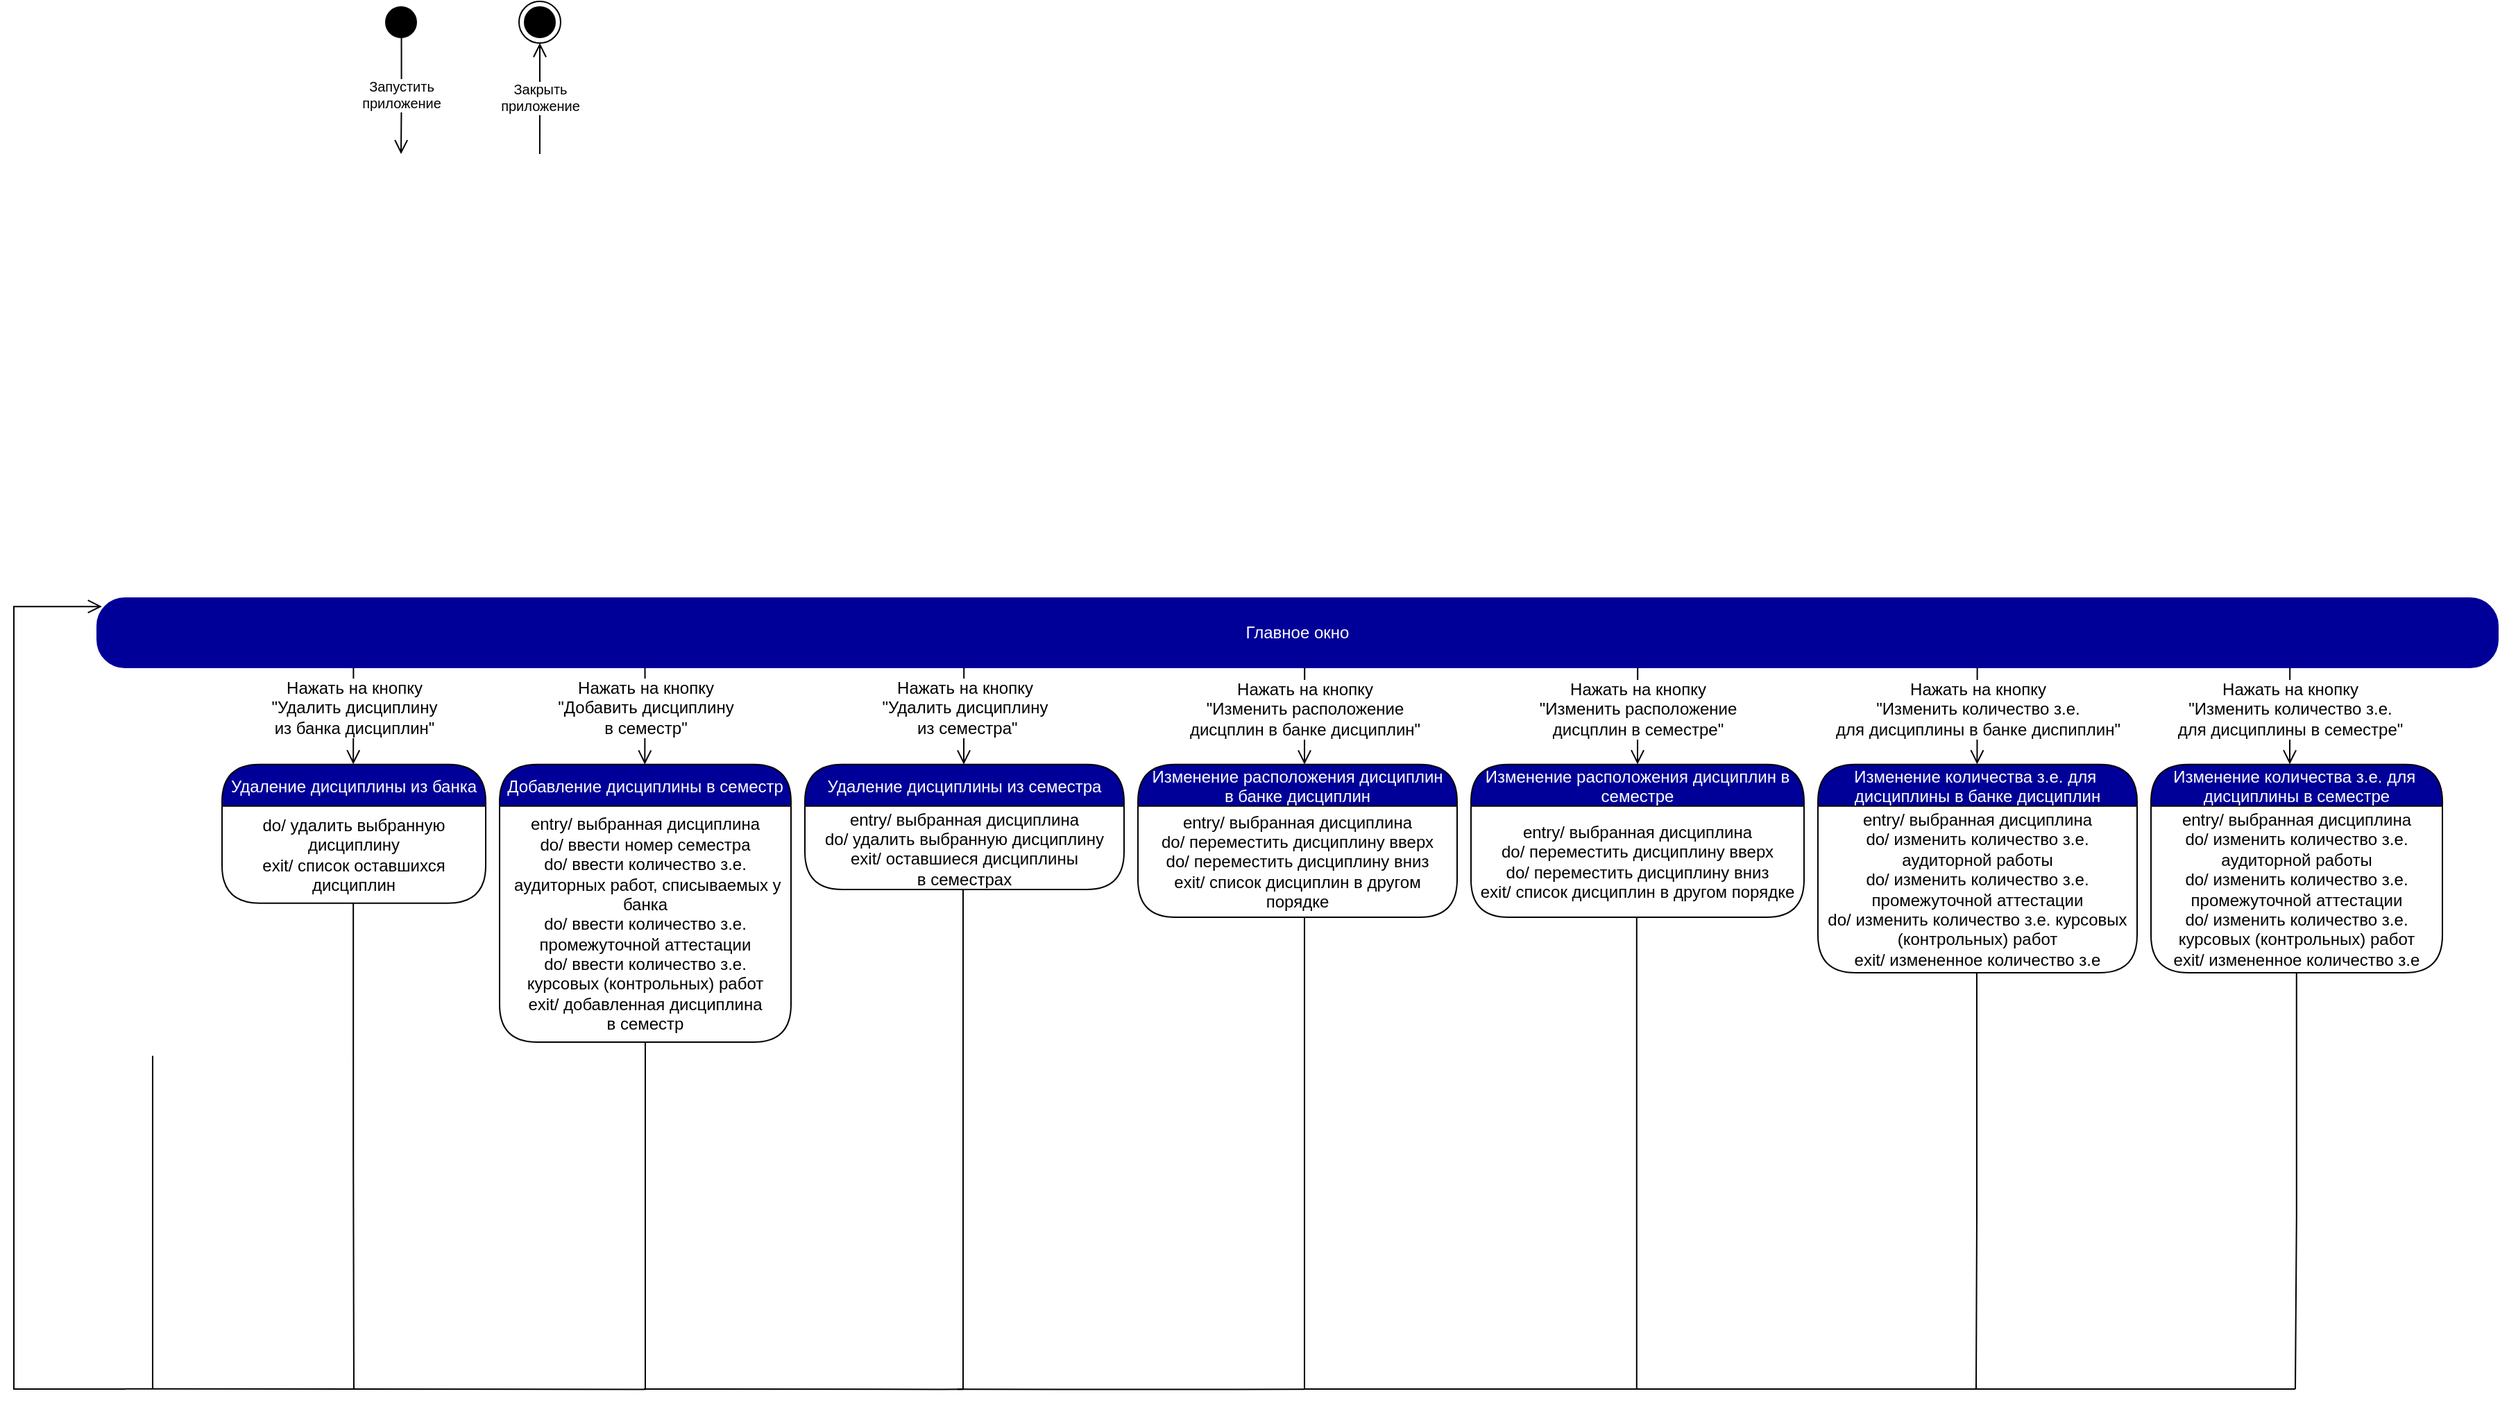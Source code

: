 <mxfile version="16.5.1" type="device"><diagram id="etlDYVYETBeBH645nl2H" name="Page-1"><mxGraphModel dx="1483" dy="943" grid="1" gridSize="10" guides="1" tooltips="1" connect="1" arrows="1" fold="1" page="1" pageScale="1" pageWidth="850" pageHeight="1100" math="0" shadow="0"><root><mxCell id="0"/><mxCell id="1" parent="0"/><mxCell id="867nS2tPv7f6M5Oq-kr3-5" value="" style="ellipse;html=1;shape=startState;fillColor=#000000;strokeColor=#000000;fontColor=#000099;" parent="1" vertex="1"><mxGeometry x="384" y="20" width="30" height="30" as="geometry"/></mxCell><mxCell id="867nS2tPv7f6M5Oq-kr3-6" value="Запустить &lt;br style=&quot;font-size: 10px;&quot;&gt;приложение" style="edgeStyle=orthogonalEdgeStyle;html=1;verticalAlign=bottom;endArrow=open;endSize=8;strokeColor=#030000;rounded=0;exitX=0.509;exitY=0.876;exitDx=0;exitDy=0;exitPerimeter=0;spacingBottom=-14;fontSize=10;" parent="1" source="867nS2tPv7f6M5Oq-kr3-5" edge="1"><mxGeometry relative="1" as="geometry"><mxPoint x="399" y="130" as="targetPoint"/><mxPoint x="369" y="90" as="sourcePoint"/></mxGeometry></mxCell><mxCell id="867nS2tPv7f6M5Oq-kr3-8" value="Закрыть&lt;br style=&quot;font-size: 10px;&quot;&gt;приложение" style="edgeStyle=orthogonalEdgeStyle;html=1;verticalAlign=bottom;endArrow=open;endSize=8;strokeColor=#030000;rounded=0;spacingBottom=-14;fontSize=10;entryX=0.5;entryY=1;entryDx=0;entryDy=0;exitX=0.781;exitY=0;exitDx=0;exitDy=0;exitPerimeter=0;" parent="1" target="867nS2tPv7f6M5Oq-kr3-9" edge="1"><mxGeometry relative="1" as="geometry"><mxPoint x="594" y="100" as="targetPoint"/><mxPoint x="498.96" y="130" as="sourcePoint"/><Array as="points"><mxPoint x="499" y="90"/><mxPoint x="499" y="90"/></Array></mxGeometry></mxCell><mxCell id="867nS2tPv7f6M5Oq-kr3-9" value="" style="ellipse;html=1;shape=endState;fillColor=#000000;strokeColor=#030000;" parent="1" vertex="1"><mxGeometry x="484" y="20" width="30" height="30" as="geometry"/></mxCell><mxCell id="qDviGn5YjymdtYlAbA-W-9" value="Главное окно" style="rounded=1;whiteSpace=wrap;html=1;arcSize=40;fontColor=#FFFFFF;fillColor=#000099;strokeColor=#000099;" parent="1" vertex="1"><mxGeometry x="180" y="450" width="1730" height="50" as="geometry"/></mxCell><mxCell id="qDviGn5YjymdtYlAbA-W-95" value="" style="edgeStyle=orthogonalEdgeStyle;html=1;verticalAlign=bottom;endArrow=none;endSize=8;strokeColor=#000000;rounded=0;fontSize=10;exitX=0.5;exitY=1;exitDx=0;exitDy=0;endFill=0;" parent="1" edge="1"><mxGeometry relative="1" as="geometry"><mxPoint x="220.0" y="1019.82" as="targetPoint"/><mxPoint x="220.0" y="779.82" as="sourcePoint"/><Array as="points"><mxPoint x="220.0" y="959.82"/></Array></mxGeometry></mxCell><mxCell id="psjXjGhAPFQ-x1jHjVS4-1" value="" style="edgeStyle=orthogonalEdgeStyle;html=1;verticalAlign=bottom;endArrow=open;endSize=8;strokeColor=#000000;rounded=0;fontSize=10;exitX=0.097;exitY=1.006;exitDx=0;exitDy=0;exitPerimeter=0;entryX=0.154;entryY=0;entryDx=0;entryDy=0;entryPerimeter=0;" parent="1" edge="1"><mxGeometry relative="1" as="geometry"><mxPoint x="364.583" y="569.7" as="targetPoint"/><mxPoint x="364.69" y="500" as="sourcePoint"/><Array as="points"><mxPoint x="364.52" y="509.7"/></Array></mxGeometry></mxCell><mxCell id="psjXjGhAPFQ-x1jHjVS4-2" value="Нажать на кнопку&lt;br&gt;&quot;Удалить дисциплину &lt;br&gt;из банка дисциплин&quot;" style="edgeLabel;html=1;align=center;verticalAlign=middle;resizable=0;points=[];fontSize=12;" parent="psjXjGhAPFQ-x1jHjVS4-1" vertex="1" connectable="0"><mxGeometry x="-0.252" y="2" relative="1" as="geometry"><mxPoint x="-2" y="3" as="offset"/></mxGeometry></mxCell><mxCell id="psjXjGhAPFQ-x1jHjVS4-3" value="" style="edgeStyle=orthogonalEdgeStyle;html=1;verticalAlign=bottom;endArrow=open;endSize=8;strokeColor=#000000;rounded=0;fontSize=10;exitX=0.097;exitY=1.006;exitDx=0;exitDy=0;exitPerimeter=0;entryX=0.154;entryY=0;entryDx=0;entryDy=0;entryPerimeter=0;" parent="1" edge="1"><mxGeometry relative="1" as="geometry"><mxPoint x="804.503" y="569.82" as="targetPoint"/><mxPoint x="804.61" y="500.12" as="sourcePoint"/><Array as="points"><mxPoint x="804.44" y="509.82"/></Array></mxGeometry></mxCell><mxCell id="psjXjGhAPFQ-x1jHjVS4-4" value="Нажать на кнопку&lt;br&gt;&quot;Удалить дисциплину&lt;br&gt;&amp;nbsp;из семестра&quot;" style="edgeLabel;html=1;align=center;verticalAlign=middle;resizable=0;points=[];fontSize=12;" parent="psjXjGhAPFQ-x1jHjVS4-3" vertex="1" connectable="0"><mxGeometry x="-0.252" y="2" relative="1" as="geometry"><mxPoint x="-2" y="3" as="offset"/></mxGeometry></mxCell><mxCell id="psjXjGhAPFQ-x1jHjVS4-5" value="" style="edgeStyle=orthogonalEdgeStyle;html=1;verticalAlign=bottom;endArrow=open;endSize=8;strokeColor=#000000;rounded=0;fontSize=10;exitX=0.097;exitY=1.006;exitDx=0;exitDy=0;exitPerimeter=0;entryX=0.154;entryY=0;entryDx=0;entryDy=0;entryPerimeter=0;" parent="1" edge="1"><mxGeometry relative="1" as="geometry"><mxPoint x="574.643" y="569.82" as="targetPoint"/><mxPoint x="574.75" y="500.12" as="sourcePoint"/><Array as="points"><mxPoint x="574.58" y="509.82"/></Array></mxGeometry></mxCell><mxCell id="psjXjGhAPFQ-x1jHjVS4-6" value="Нажать на кнопку&lt;br&gt;&quot;Добавить дисциплину&lt;br&gt;в семестр&quot;" style="edgeLabel;html=1;align=center;verticalAlign=middle;resizable=0;points=[];fontSize=12;" parent="psjXjGhAPFQ-x1jHjVS4-5" vertex="1" connectable="0"><mxGeometry x="-0.252" y="2" relative="1" as="geometry"><mxPoint x="-2" y="3" as="offset"/></mxGeometry></mxCell><mxCell id="psjXjGhAPFQ-x1jHjVS4-7" value="Удаление дисциплины из банка" style="swimlane;fontStyle=0;align=center;verticalAlign=middle;childLayout=stackLayout;horizontal=1;startSize=30;horizontalStack=0;resizeParent=0;resizeLast=1;container=0;fontColor=#FFFFFF;collapsible=0;rounded=1;arcSize=30;strokeColor=#030000;fillColor=#000099;swimlaneFillColor=#FFFFFF;dropTarget=0;fontSize=12;" parent="1" vertex="1"><mxGeometry x="270" y="569.82" width="190" height="100" as="geometry"/></mxCell><mxCell id="psjXjGhAPFQ-x1jHjVS4-8" value="do/ удалить выбранную дисциплину&lt;br&gt;exit/ список оставшихся дисциплин" style="text;html=1;strokeColor=none;fillColor=none;align=center;verticalAlign=middle;spacingLeft=4;spacingRight=4;whiteSpace=wrap;overflow=hidden;rotatable=0;fontColor=#000000;fontSize=12;" parent="psjXjGhAPFQ-x1jHjVS4-7" vertex="1"><mxGeometry y="30" width="190" height="70" as="geometry"/></mxCell><mxCell id="psjXjGhAPFQ-x1jHjVS4-9" value="" style="edgeStyle=orthogonalEdgeStyle;html=1;verticalAlign=bottom;endArrow=none;endSize=8;strokeColor=#000000;rounded=0;fontSize=10;exitX=0.5;exitY=1;exitDx=0;exitDy=0;endFill=0;" parent="1" edge="1"><mxGeometry relative="1" as="geometry"><mxPoint x="365" y="1020" as="targetPoint"/><mxPoint x="364.58" y="669.82" as="sourcePoint"/><Array as="points"><mxPoint x="364.58" y="849.82"/></Array></mxGeometry></mxCell><mxCell id="psjXjGhAPFQ-x1jHjVS4-12" value="" style="edgeStyle=orthogonalEdgeStyle;html=1;verticalAlign=bottom;endArrow=none;endSize=8;strokeColor=#000000;rounded=0;fontSize=10;endFill=0;" parent="1" edge="1"><mxGeometry relative="1" as="geometry"><mxPoint x="200.0" y="1019.82" as="targetPoint"/><mxPoint x="365.5" y="1020" as="sourcePoint"/><Array as="points"><mxPoint x="364" y="1020"/><mxPoint x="364" y="1020"/></Array></mxGeometry></mxCell><mxCell id="psjXjGhAPFQ-x1jHjVS4-13" value="Добавление дисциплины в семестр" style="swimlane;fontStyle=0;align=center;verticalAlign=middle;childLayout=stackLayout;horizontal=1;startSize=30;horizontalStack=0;resizeParent=0;resizeLast=1;container=0;fontColor=#FFFFFF;collapsible=0;rounded=1;arcSize=30;strokeColor=#030000;fillColor=#000099;swimlaneFillColor=#FFFFFF;dropTarget=0;fontSize=12;" parent="1" vertex="1"><mxGeometry x="470" y="569.82" width="210" height="200.18" as="geometry"/></mxCell><mxCell id="psjXjGhAPFQ-x1jHjVS4-14" value="entry/ выбранная дисциплина&lt;br&gt;do/ ввести номер семестра&lt;br&gt;do/ ввести количество з.е.&lt;br&gt;&amp;nbsp;аудиторных работ, списываемых у банка&lt;br&gt;do/ ввести количество з.е. промежуточной аттестации&lt;br&gt;do/ ввести количество з.е. курсовых (контрольных) работ&lt;br&gt;exit/ добавленная дисциплина&lt;br&gt;в семестр" style="text;html=1;strokeColor=none;fillColor=none;align=center;verticalAlign=middle;spacingLeft=4;spacingRight=4;whiteSpace=wrap;overflow=hidden;rotatable=0;fontColor=#000000;fontSize=12;" parent="psjXjGhAPFQ-x1jHjVS4-13" vertex="1"><mxGeometry y="30" width="210" height="170.18" as="geometry"/></mxCell><mxCell id="psjXjGhAPFQ-x1jHjVS4-15" value="" style="edgeStyle=orthogonalEdgeStyle;html=1;verticalAlign=bottom;endArrow=none;endSize=8;strokeColor=#000000;rounded=0;fontSize=10;endFill=0;exitX=0.5;exitY=1;exitDx=0;exitDy=0;" parent="1" source="psjXjGhAPFQ-x1jHjVS4-14" edge="1"><mxGeometry relative="1" as="geometry"><mxPoint x="575" y="1020" as="targetPoint"/><mxPoint x="575" y="790" as="sourcePoint"/><Array as="points"/></mxGeometry></mxCell><mxCell id="psjXjGhAPFQ-x1jHjVS4-16" value="" style="edgeStyle=orthogonalEdgeStyle;html=1;verticalAlign=bottom;endArrow=none;endSize=8;strokeColor=#000000;rounded=0;fontSize=10;endFill=0;" parent="1" edge="1"><mxGeometry relative="1" as="geometry"><mxPoint x="360" y="1020" as="targetPoint"/><mxPoint x="575.5" y="1020.18" as="sourcePoint"/><Array as="points"><mxPoint x="574" y="1020.18"/><mxPoint x="574" y="1020.18"/></Array></mxGeometry></mxCell><mxCell id="psjXjGhAPFQ-x1jHjVS4-17" value="Удаление дисциплины из семестра" style="swimlane;fontStyle=0;align=center;verticalAlign=middle;childLayout=stackLayout;horizontal=1;startSize=30;horizontalStack=0;resizeParent=0;resizeLast=1;container=0;fontColor=#FFFFFF;collapsible=0;rounded=1;arcSize=30;strokeColor=#030000;fillColor=#000099;swimlaneFillColor=#FFFFFF;dropTarget=0;fontSize=12;" parent="1" vertex="1"><mxGeometry x="690" y="569.82" width="230" height="90.18" as="geometry"/></mxCell><mxCell id="psjXjGhAPFQ-x1jHjVS4-18" value="entry/ выбранная дисциплина&lt;br&gt;do/ удалить выбранную дисциплину&lt;br&gt;exit/ оставшиеся дисциплины&lt;br&gt;в семестрах" style="text;html=1;strokeColor=none;fillColor=none;align=center;verticalAlign=middle;spacingLeft=4;spacingRight=4;whiteSpace=wrap;overflow=hidden;rotatable=0;fontColor=#000000;fontSize=12;" parent="psjXjGhAPFQ-x1jHjVS4-17" vertex="1"><mxGeometry y="30" width="230" height="60.18" as="geometry"/></mxCell><mxCell id="psjXjGhAPFQ-x1jHjVS4-19" value="" style="edgeStyle=orthogonalEdgeStyle;html=1;verticalAlign=bottom;endArrow=none;endSize=8;strokeColor=#000000;rounded=0;fontSize=10;endFill=0;" parent="1" edge="1"><mxGeometry relative="1" as="geometry"><mxPoint x="804" y="1020" as="targetPoint"/><mxPoint x="804" y="660" as="sourcePoint"/><Array as="points"><mxPoint x="804" y="835"/></Array></mxGeometry></mxCell><mxCell id="psjXjGhAPFQ-x1jHjVS4-20" value="" style="edgeStyle=orthogonalEdgeStyle;html=1;verticalAlign=bottom;endArrow=none;endSize=8;strokeColor=#000000;rounded=0;fontSize=10;endFill=0;" parent="1" edge="1"><mxGeometry relative="1" as="geometry"><mxPoint x="574" y="1020" as="targetPoint"/><mxPoint x="804" y="1020.18" as="sourcePoint"/><Array as="points"><mxPoint x="788" y="1020.18"/><mxPoint x="788" y="1020.18"/></Array></mxGeometry></mxCell><mxCell id="psjXjGhAPFQ-x1jHjVS4-21" value="" style="edgeStyle=orthogonalEdgeStyle;html=1;verticalAlign=bottom;endArrow=open;endSize=8;strokeColor=#000000;rounded=0;fontSize=10;exitX=0.097;exitY=1.006;exitDx=0;exitDy=0;exitPerimeter=0;entryX=0.154;entryY=0;entryDx=0;entryDy=0;entryPerimeter=0;" parent="1" edge="1"><mxGeometry relative="1" as="geometry"><mxPoint x="1050.003" y="569.82" as="targetPoint"/><mxPoint x="1050.11" y="500.12" as="sourcePoint"/><Array as="points"><mxPoint x="1049.94" y="509.82"/></Array></mxGeometry></mxCell><mxCell id="psjXjGhAPFQ-x1jHjVS4-22" value="Нажать на кнопку&lt;br&gt;&quot;Изменить расположение&lt;br&gt;дисцплин в банке дисциплин&quot;" style="edgeLabel;html=1;align=center;verticalAlign=middle;resizable=0;points=[];fontSize=12;labelBackgroundColor=default;" parent="psjXjGhAPFQ-x1jHjVS4-21" vertex="1" connectable="0"><mxGeometry x="-0.252" y="2" relative="1" as="geometry"><mxPoint x="-2" y="4" as="offset"/></mxGeometry></mxCell><mxCell id="psjXjGhAPFQ-x1jHjVS4-23" value="Изменение расположения дисциплин &#10;в банке дисциплин" style="swimlane;fontStyle=0;align=center;verticalAlign=middle;childLayout=stackLayout;horizontal=1;startSize=30;horizontalStack=0;resizeParent=0;resizeLast=1;container=0;fontColor=#FFFFFF;collapsible=0;rounded=1;arcSize=30;strokeColor=#030000;fillColor=#000099;swimlaneFillColor=#FFFFFF;dropTarget=0;fontSize=12;" parent="1" vertex="1"><mxGeometry x="930" y="569.82" width="230" height="110.18" as="geometry"/></mxCell><mxCell id="psjXjGhAPFQ-x1jHjVS4-24" value="entry/ выбранная дисциплина&lt;br&gt;do/ переместить дисциплину вверх&lt;br&gt;do/ переместить дисциплину вниз&lt;br&gt;exit/ список дисциплин в другом порядке" style="text;html=1;strokeColor=none;fillColor=none;align=center;verticalAlign=middle;spacingLeft=4;spacingRight=4;whiteSpace=wrap;overflow=hidden;rotatable=0;fontColor=#000000;fontSize=12;" parent="psjXjGhAPFQ-x1jHjVS4-23" vertex="1"><mxGeometry y="30" width="230" height="80.18" as="geometry"/></mxCell><mxCell id="psjXjGhAPFQ-x1jHjVS4-25" value="" style="edgeStyle=orthogonalEdgeStyle;html=1;verticalAlign=bottom;endArrow=none;endSize=8;strokeColor=#000000;rounded=0;fontSize=10;endFill=0;" parent="1" edge="1"><mxGeometry relative="1" as="geometry"><mxPoint x="1050" y="1020" as="targetPoint"/><mxPoint x="1050" y="680" as="sourcePoint"/><Array as="points"><mxPoint x="1050" y="855"/></Array></mxGeometry></mxCell><mxCell id="psjXjGhAPFQ-x1jHjVS4-26" value="" style="edgeStyle=orthogonalEdgeStyle;html=1;verticalAlign=bottom;endArrow=none;endSize=8;strokeColor=#000000;rounded=0;fontSize=10;endFill=0;" parent="1" edge="1"><mxGeometry relative="1" as="geometry"><mxPoint x="800" y="1020.18" as="targetPoint"/><mxPoint x="1050" y="1020.18" as="sourcePoint"/><Array as="points"><mxPoint x="990" y="1020"/><mxPoint x="990" y="1020"/></Array></mxGeometry></mxCell><mxCell id="psjXjGhAPFQ-x1jHjVS4-27" value="Изменение расположения дисциплин в&#10;семестре" style="swimlane;fontStyle=0;align=center;verticalAlign=middle;childLayout=stackLayout;horizontal=1;startSize=30;horizontalStack=0;resizeParent=0;resizeLast=1;container=0;fontColor=#FFFFFF;collapsible=0;rounded=1;arcSize=30;strokeColor=#030000;fillColor=#000099;swimlaneFillColor=#FFFFFF;dropTarget=0;fontSize=12;" parent="1" vertex="1"><mxGeometry x="1170" y="569.82" width="240" height="110.18" as="geometry"/></mxCell><mxCell id="psjXjGhAPFQ-x1jHjVS4-28" value="entry/ выбранная дисциплина&lt;br&gt;do/ переместить дисциплину вверх&lt;br&gt;do/ переместить дисциплину вниз&lt;br&gt;exit/ список дисциплин в другом порядке" style="text;html=1;strokeColor=none;fillColor=none;align=center;verticalAlign=middle;spacingLeft=4;spacingRight=4;whiteSpace=wrap;overflow=hidden;rotatable=0;fontColor=#000000;fontSize=12;" parent="psjXjGhAPFQ-x1jHjVS4-27" vertex="1"><mxGeometry y="30" width="240" height="80.18" as="geometry"/></mxCell><mxCell id="psjXjGhAPFQ-x1jHjVS4-29" value="" style="edgeStyle=orthogonalEdgeStyle;html=1;verticalAlign=bottom;endArrow=open;endSize=8;strokeColor=#000000;rounded=0;fontSize=10;exitX=0.097;exitY=1.006;exitDx=0;exitDy=0;exitPerimeter=0;entryX=0.154;entryY=0;entryDx=0;entryDy=0;entryPerimeter=0;" parent="1" edge="1"><mxGeometry relative="1" as="geometry"><mxPoint x="1290.003" y="569.7" as="targetPoint"/><mxPoint x="1290.11" y="500.0" as="sourcePoint"/><Array as="points"><mxPoint x="1289.94" y="509.7"/></Array></mxGeometry></mxCell><mxCell id="psjXjGhAPFQ-x1jHjVS4-30" value="Нажать на кнопку&lt;br&gt;&quot;Изменить расположение&lt;br&gt;дисцплин в семестре&quot;" style="edgeLabel;html=1;align=center;verticalAlign=middle;resizable=0;points=[];fontSize=12;labelBackgroundColor=default;" parent="psjXjGhAPFQ-x1jHjVS4-29" vertex="1" connectable="0"><mxGeometry x="-0.252" y="2" relative="1" as="geometry"><mxPoint x="-2" y="4" as="offset"/></mxGeometry></mxCell><mxCell id="psjXjGhAPFQ-x1jHjVS4-32" value="" style="edgeStyle=orthogonalEdgeStyle;html=1;verticalAlign=bottom;endArrow=open;endSize=8;strokeColor=#000000;rounded=0;fontSize=10;exitX=0.097;exitY=1.006;exitDx=0;exitDy=0;exitPerimeter=0;entryX=0.154;entryY=0;entryDx=0;entryDy=0;entryPerimeter=0;" parent="1" edge="1"><mxGeometry relative="1" as="geometry"><mxPoint x="1534.713" y="569.7" as="targetPoint"/><mxPoint x="1534.82" y="500.0" as="sourcePoint"/><Array as="points"><mxPoint x="1534.65" y="509.7"/></Array></mxGeometry></mxCell><mxCell id="psjXjGhAPFQ-x1jHjVS4-33" value="Нажать на кнопку&lt;br&gt;&quot;Изменить количество з.е.&lt;br&gt;для дисциплины в банке диспиплин&quot;" style="edgeLabel;html=1;align=center;verticalAlign=middle;resizable=0;points=[];fontSize=12;labelBackgroundColor=default;" parent="psjXjGhAPFQ-x1jHjVS4-32" vertex="1" connectable="0"><mxGeometry x="-0.252" y="2" relative="1" as="geometry"><mxPoint x="-2" y="4" as="offset"/></mxGeometry></mxCell><mxCell id="psjXjGhAPFQ-x1jHjVS4-34" value="Изменение количества з.е. для &#10;дисциплины в банке дисциплин" style="swimlane;fontStyle=0;align=center;verticalAlign=middle;childLayout=stackLayout;horizontal=1;startSize=30;horizontalStack=0;resizeParent=0;resizeLast=1;container=0;fontColor=#FFFFFF;collapsible=0;rounded=1;arcSize=30;strokeColor=#030000;fillColor=#000099;swimlaneFillColor=#FFFFFF;dropTarget=0;fontSize=12;" parent="1" vertex="1"><mxGeometry x="1420" y="569.82" width="230" height="150.18" as="geometry"/></mxCell><mxCell id="psjXjGhAPFQ-x1jHjVS4-35" value="entry/ выбранная дисциплина&lt;br&gt;do/ изменить количество з.е. аудиторной работы&lt;br&gt;do/ изменить количество з.е. промежуточной аттестации&lt;br&gt;do/ изменить количество з.е. курсовых (контрольных) работ&lt;br&gt;exit/ измененное количество з.е" style="text;html=1;strokeColor=none;fillColor=none;align=center;verticalAlign=middle;spacingLeft=4;spacingRight=4;whiteSpace=wrap;overflow=hidden;rotatable=0;fontColor=#000000;fontSize=12;" parent="psjXjGhAPFQ-x1jHjVS4-34" vertex="1"><mxGeometry y="30" width="230" height="120.18" as="geometry"/></mxCell><mxCell id="psjXjGhAPFQ-x1jHjVS4-36" value="" style="edgeStyle=orthogonalEdgeStyle;html=1;verticalAlign=bottom;endArrow=open;endSize=8;strokeColor=#000000;rounded=0;fontSize=10;exitX=0.097;exitY=1.006;exitDx=0;exitDy=0;exitPerimeter=0;entryX=0.154;entryY=0;entryDx=0;entryDy=0;entryPerimeter=0;" parent="1" edge="1"><mxGeometry relative="1" as="geometry"><mxPoint x="1760.003" y="569.7" as="targetPoint"/><mxPoint x="1760.11" y="500.0" as="sourcePoint"/><Array as="points"><mxPoint x="1759.94" y="509.7"/></Array></mxGeometry></mxCell><mxCell id="psjXjGhAPFQ-x1jHjVS4-37" value="Нажать на кнопку&lt;br&gt;&quot;Изменить количество з.е.&lt;br&gt;для дисциплины в семестре&quot;" style="edgeLabel;html=1;align=center;verticalAlign=middle;resizable=0;points=[];fontSize=12;labelBackgroundColor=default;" parent="psjXjGhAPFQ-x1jHjVS4-36" vertex="1" connectable="0"><mxGeometry x="-0.252" y="2" relative="1" as="geometry"><mxPoint x="-2" y="4" as="offset"/></mxGeometry></mxCell><mxCell id="psjXjGhAPFQ-x1jHjVS4-38" value="Изменение количества з.е. для &#10;дисциплины в семестре" style="swimlane;fontStyle=0;align=center;verticalAlign=middle;childLayout=stackLayout;horizontal=1;startSize=30;horizontalStack=0;resizeParent=0;resizeLast=1;container=0;fontColor=#FFFFFF;collapsible=0;rounded=1;arcSize=30;strokeColor=#030000;fillColor=#000099;swimlaneFillColor=#FFFFFF;dropTarget=0;fontSize=12;" parent="1" vertex="1"><mxGeometry x="1660" y="569.82" width="210" height="150.18" as="geometry"/></mxCell><mxCell id="psjXjGhAPFQ-x1jHjVS4-39" value="entry/ выбранная дисциплина&lt;br&gt;do/ изменить количество з.е. аудиторной работы&lt;br&gt;do/ изменить количество з.е. промежуточной аттестации&lt;br&gt;do/ изменить количество з.е. курсовых (контрольных) работ&lt;br&gt;exit/ измененное количество з.е" style="text;html=1;strokeColor=none;fillColor=none;align=center;verticalAlign=middle;spacingLeft=4;spacingRight=4;whiteSpace=wrap;overflow=hidden;rotatable=0;fontColor=#000000;fontSize=12;" parent="psjXjGhAPFQ-x1jHjVS4-38" vertex="1"><mxGeometry y="30" width="210" height="120.18" as="geometry"/></mxCell><mxCell id="psjXjGhAPFQ-x1jHjVS4-40" value="" style="edgeStyle=orthogonalEdgeStyle;html=1;verticalAlign=bottom;endArrow=none;endSize=8;strokeColor=#000000;rounded=0;fontSize=10;endFill=0;" parent="1" edge="1"><mxGeometry relative="1" as="geometry"><mxPoint x="1289.41" y="1020" as="targetPoint"/><mxPoint x="1289.41" y="680" as="sourcePoint"/><Array as="points"><mxPoint x="1289.41" y="855"/></Array></mxGeometry></mxCell><mxCell id="psjXjGhAPFQ-x1jHjVS4-41" value="" style="edgeStyle=orthogonalEdgeStyle;html=1;verticalAlign=bottom;endArrow=none;endSize=8;strokeColor=#000000;rounded=0;fontSize=10;endFill=0;" parent="1" edge="1"><mxGeometry relative="1" as="geometry"><mxPoint x="1534" y="1020" as="targetPoint"/><mxPoint x="1534.47" y="720" as="sourcePoint"/><Array as="points"><mxPoint x="1534.47" y="895"/></Array></mxGeometry></mxCell><mxCell id="psjXjGhAPFQ-x1jHjVS4-42" value="" style="edgeStyle=orthogonalEdgeStyle;html=1;verticalAlign=bottom;endArrow=none;endSize=8;strokeColor=#000000;rounded=0;fontSize=10;endFill=0;" parent="1" edge="1"><mxGeometry relative="1" as="geometry"><mxPoint x="1764" y="1020" as="targetPoint"/><mxPoint x="1764.88" y="720" as="sourcePoint"/><Array as="points"><mxPoint x="1764.88" y="895"/></Array></mxGeometry></mxCell><mxCell id="psjXjGhAPFQ-x1jHjVS4-43" value="" style="edgeStyle=orthogonalEdgeStyle;html=1;verticalAlign=bottom;endArrow=none;endSize=8;strokeColor=#000000;rounded=0;fontSize=10;endFill=0;" parent="1" edge="1"><mxGeometry relative="1" as="geometry"><mxPoint x="1050" y="1020.0" as="targetPoint"/><mxPoint x="1300" y="1020.0" as="sourcePoint"/><Array as="points"><mxPoint x="1240" y="1019.82"/><mxPoint x="1240" y="1019.82"/></Array></mxGeometry></mxCell><mxCell id="psjXjGhAPFQ-x1jHjVS4-44" value="" style="edgeStyle=orthogonalEdgeStyle;html=1;verticalAlign=bottom;endArrow=none;endSize=8;strokeColor=#000000;rounded=0;fontSize=10;endFill=0;" parent="1" edge="1"><mxGeometry relative="1" as="geometry"><mxPoint x="1300" y="1020" as="targetPoint"/><mxPoint x="1550" y="1020" as="sourcePoint"/><Array as="points"><mxPoint x="1490" y="1019.82"/><mxPoint x="1490" y="1019.82"/></Array></mxGeometry></mxCell><mxCell id="psjXjGhAPFQ-x1jHjVS4-45" value="" style="edgeStyle=orthogonalEdgeStyle;html=1;verticalAlign=bottom;endArrow=none;endSize=8;strokeColor=#000000;rounded=0;fontSize=10;endFill=0;" parent="1" edge="1"><mxGeometry relative="1" as="geometry"><mxPoint x="1544" y="1020" as="targetPoint"/><mxPoint x="1764" y="1020" as="sourcePoint"/><Array as="points"><mxPoint x="1734" y="1019.82"/><mxPoint x="1734" y="1019.82"/></Array></mxGeometry></mxCell><mxCell id="psjXjGhAPFQ-x1jHjVS4-78" value="" style="edgeStyle=orthogonalEdgeStyle;html=1;verticalAlign=bottom;endArrow=open;endSize=8;strokeColor=#000000;rounded=0;fontSize=10;entryX=0.002;entryY=0.122;entryDx=0;entryDy=0;entryPerimeter=0;" parent="1" target="qDviGn5YjymdtYlAbA-W-9" edge="1"><mxGeometry relative="1" as="geometry"><mxPoint x="135" y="585" as="targetPoint"/><mxPoint x="200" y="1020" as="sourcePoint"/><Array as="points"><mxPoint x="120" y="1020"/><mxPoint x="120" y="456"/></Array></mxGeometry></mxCell></root></mxGraphModel></diagram></mxfile>